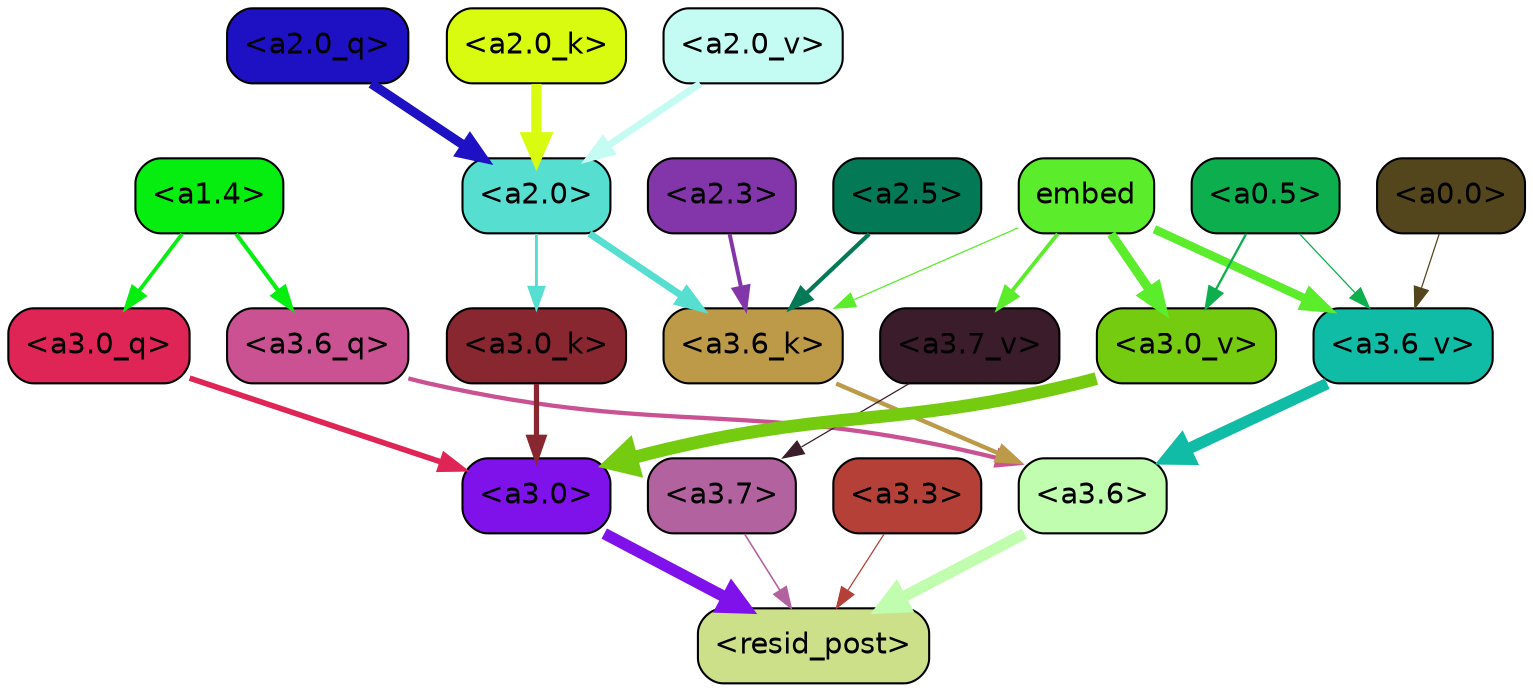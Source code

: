 strict digraph "" {
	graph [bgcolor=transparent,
		layout=dot,
		overlap=false,
		splines=true
	];
	"<a3.7>"	[color=black,
		fillcolor="#b362a0",
		fontname=Helvetica,
		shape=box,
		style="filled, rounded"];
	"<resid_post>"	[color=black,
		fillcolor="#cce08a",
		fontname=Helvetica,
		shape=box,
		style="filled, rounded"];
	"<a3.7>" -> "<resid_post>"	[color="#b362a0",
		penwidth=0.7595263123512268];
	"<a3.6>"	[color=black,
		fillcolor="#c0fdae",
		fontname=Helvetica,
		shape=box,
		style="filled, rounded"];
	"<a3.6>" -> "<resid_post>"	[color="#c0fdae",
		penwidth=5.40013587474823];
	"<a3.3>"	[color=black,
		fillcolor="#b44038",
		fontname=Helvetica,
		shape=box,
		style="filled, rounded"];
	"<a3.3>" -> "<resid_post>"	[color="#b44038",
		penwidth=0.6];
	"<a3.0>"	[color=black,
		fillcolor="#7f11ea",
		fontname=Helvetica,
		shape=box,
		style="filled, rounded"];
	"<a3.0>" -> "<resid_post>"	[color="#7f11ea",
		penwidth=5.540827631950378];
	"<a3.6_q>"	[color=black,
		fillcolor="#ca5292",
		fontname=Helvetica,
		shape=box,
		style="filled, rounded"];
	"<a3.6_q>" -> "<a3.6>"	[color="#ca5292",
		penwidth=2.0530722737312317];
	"<a3.0_q>"	[color=black,
		fillcolor="#de2556",
		fontname=Helvetica,
		shape=box,
		style="filled, rounded"];
	"<a3.0_q>" -> "<a3.0>"	[color="#de2556",
		penwidth=2.681713283061981];
	"<a3.6_k>"	[color=black,
		fillcolor="#bc9a48",
		fontname=Helvetica,
		shape=box,
		style="filled, rounded"];
	"<a3.6_k>" -> "<a3.6>"	[color="#bc9a48",
		penwidth=2.080081820487976];
	"<a3.0_k>"	[color=black,
		fillcolor="#892730",
		fontname=Helvetica,
		shape=box,
		style="filled, rounded"];
	"<a3.0_k>" -> "<a3.0>"	[color="#892730",
		penwidth=2.4920601844787598];
	"<a3.7_v>"	[color=black,
		fillcolor="#3b1c2a",
		fontname=Helvetica,
		shape=box,
		style="filled, rounded"];
	"<a3.7_v>" -> "<a3.7>"	[color="#3b1c2a",
		penwidth=0.6];
	"<a3.6_v>"	[color=black,
		fillcolor="#10bca6",
		fontname=Helvetica,
		shape=box,
		style="filled, rounded"];
	"<a3.6_v>" -> "<a3.6>"	[color="#10bca6",
		penwidth=5.522058844566345];
	"<a3.0_v>"	[color=black,
		fillcolor="#75cb0f",
		fontname=Helvetica,
		shape=box,
		style="filled, rounded"];
	"<a3.0_v>" -> "<a3.0>"	[color="#75cb0f",
		penwidth=6.184832274913788];
	"<a1.4>"	[color=black,
		fillcolor="#05ee10",
		fontname=Helvetica,
		shape=box,
		style="filled, rounded"];
	"<a1.4>" -> "<a3.6_q>"	[color="#05ee10",
		penwidth=1.9735972881317139];
	"<a1.4>" -> "<a3.0_q>"	[color="#05ee10",
		penwidth=1.8167777061462402];
	"<a2.5>"	[color=black,
		fillcolor="#047956",
		fontname=Helvetica,
		shape=box,
		style="filled, rounded"];
	"<a2.5>" -> "<a3.6_k>"	[color="#047956",
		penwidth=1.998626947402954];
	"<a2.3>"	[color=black,
		fillcolor="#8336aa",
		fontname=Helvetica,
		shape=box,
		style="filled, rounded"];
	"<a2.3>" -> "<a3.6_k>"	[color="#8336aa",
		penwidth=1.90748929977417];
	"<a2.0>"	[color=black,
		fillcolor="#56ded1",
		fontname=Helvetica,
		shape=box,
		style="filled, rounded"];
	"<a2.0>" -> "<a3.6_k>"	[color="#56ded1",
		penwidth=3.3549644947052];
	"<a2.0>" -> "<a3.0_k>"	[color="#56ded1",
		penwidth=1.3908889293670654];
	embed	[color=black,
		fillcolor="#5bec2c",
		fontname=Helvetica,
		shape=box,
		style="filled, rounded"];
	embed -> "<a3.6_k>"	[color="#5bec2c",
		penwidth=0.6];
	embed -> "<a3.7_v>"	[color="#5bec2c",
		penwidth=1.8481524586677551];
	embed -> "<a3.6_v>"	[color="#5bec2c",
		penwidth=4.0683629512786865];
	embed -> "<a3.0_v>"	[color="#5bec2c",
		penwidth=4.396489858627319];
	"<a0.5>"	[color=black,
		fillcolor="#0cae4d",
		fontname=Helvetica,
		shape=box,
		style="filled, rounded"];
	"<a0.5>" -> "<a3.6_v>"	[color="#0cae4d",
		penwidth=0.6];
	"<a0.5>" -> "<a3.0_v>"	[color="#0cae4d",
		penwidth=1.0967135429382324];
	"<a0.0>"	[color=black,
		fillcolor="#54461c",
		fontname=Helvetica,
		shape=box,
		style="filled, rounded"];
	"<a0.0>" -> "<a3.6_v>"	[color="#54461c",
		penwidth=0.6];
	"<a2.0_q>"	[color=black,
		fillcolor="#1d11c3",
		fontname=Helvetica,
		shape=box,
		style="filled, rounded"];
	"<a2.0_q>" -> "<a2.0>"	[color="#1d11c3",
		penwidth=4.507863223552704];
	"<a2.0_k>"	[color=black,
		fillcolor="#d9fb10",
		fontname=Helvetica,
		shape=box,
		style="filled, rounded"];
	"<a2.0_k>" -> "<a2.0>"	[color="#d9fb10",
		penwidth=4.960922122001648];
	"<a2.0_v>"	[color=black,
		fillcolor="#c4fcf4",
		fontname=Helvetica,
		shape=box,
		style="filled, rounded"];
	"<a2.0_v>" -> "<a2.0>"	[color="#c4fcf4",
		penwidth=3.3640971779823303];
}
